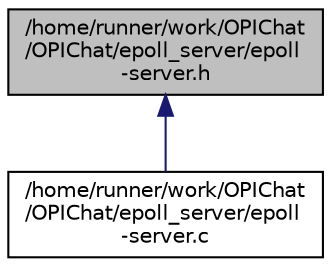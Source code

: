 digraph "/home/runner/work/OPIChat/OPIChat/epoll_server/epoll-server.h"
{
 // LATEX_PDF_SIZE
  edge [fontname="Helvetica",fontsize="10",labelfontname="Helvetica",labelfontsize="10"];
  node [fontname="Helvetica",fontsize="10",shape=record];
  Node1 [label="/home/runner/work/OPIChat\l/OPIChat/epoll_server/epoll\l-server.h",height=0.2,width=0.4,color="black", fillcolor="grey75", style="filled", fontcolor="black",tooltip=" "];
  Node1 -> Node2 [dir="back",color="midnightblue",fontsize="10",style="solid",fontname="Helvetica"];
  Node2 [label="/home/runner/work/OPIChat\l/OPIChat/epoll_server/epoll\l-server.c",height=0.2,width=0.4,color="black", fillcolor="white", style="filled",URL="$epoll-server_8c.html",tooltip=" "];
}

